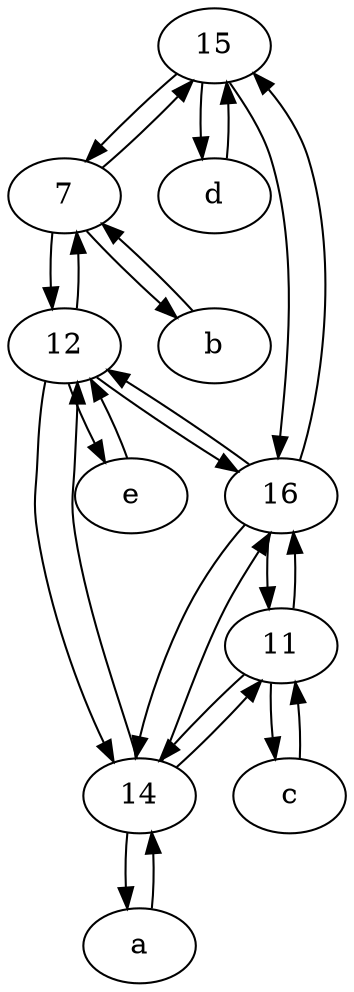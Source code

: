 digraph  {
	15;
	12;
	c [pos="20,10!"];
	b [pos="50,20!"];
	7;
	14;
	a [pos="40,10!"];
	d [pos="20,30!"];
	e [pos="30,50!"];
	11;
	16;
	16 -> 12;
	11 -> 16;
	14 -> 12;
	d -> 15;
	14 -> 11;
	16 -> 15;
	7 -> 15;
	14 -> 16;
	15 -> 7;
	16 -> 14;
	12 -> 16;
	a -> 14;
	16 -> 11;
	15 -> 16;
	12 -> e;
	7 -> 12;
	b -> 7;
	11 -> 14;
	11 -> c;
	12 -> 7;
	12 -> 14;
	7 -> b;
	e -> 12;
	15 -> d;
	14 -> a;
	c -> 11;

	}